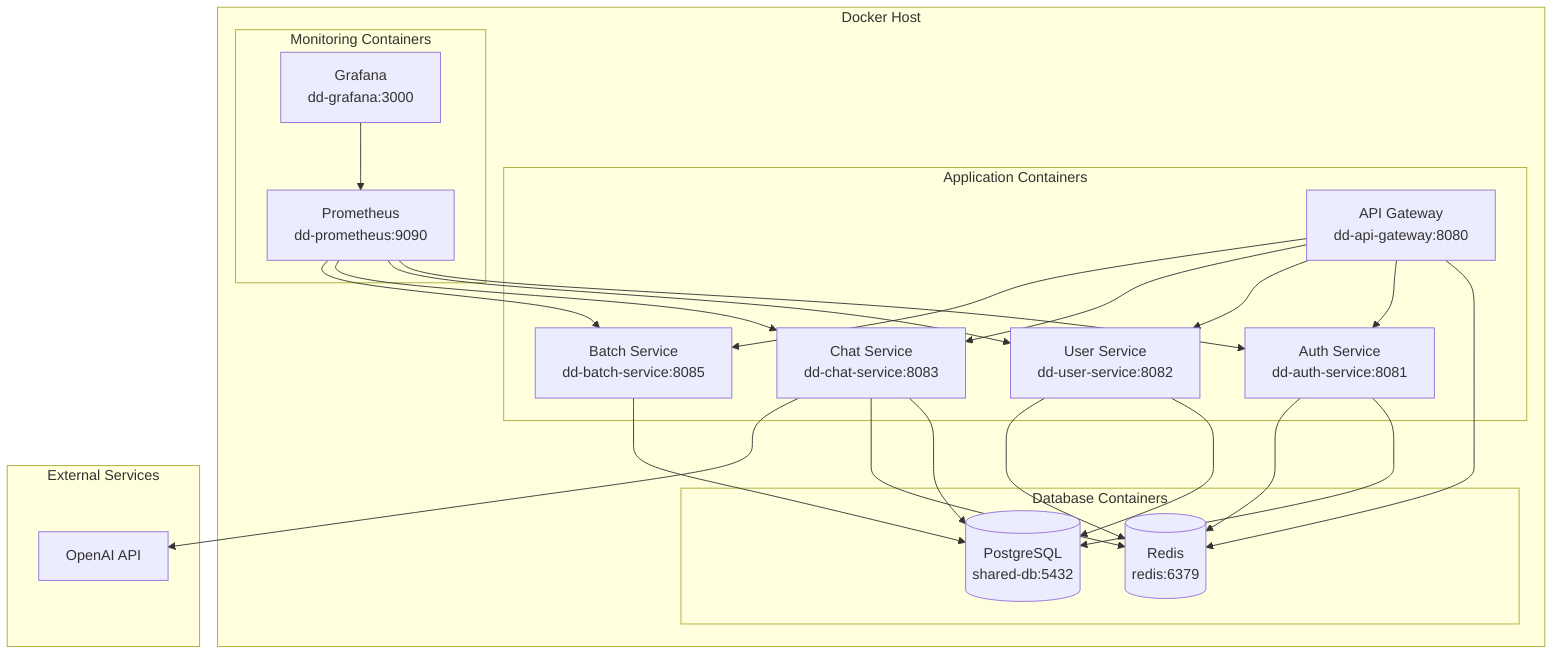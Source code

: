 graph TB
    subgraph "Docker Host"
        subgraph "Database Containers"
            PostgreSQL[(PostgreSQL<br/>shared-db:5432)]
            Redis[(Redis<br/>redis:6379)]
        end
        
        subgraph "Application Containers"
            AuthContainer[Auth Service<br/>dd-auth-service:8081]
            UserContainer[User Service<br/>dd-user-service:8082]
            ChatContainer[Chat Service<br/>dd-chat-service:8083]
            BatchContainer[Batch Service<br/>dd-batch-service:8085]
            GatewayContainer[API Gateway<br/>dd-api-gateway:8080]
        end
        
        subgraph "Monitoring Containers"
            PrometheusContainer[Prometheus<br/>dd-prometheus:9090]
            GrafanaContainer[Grafana<br/>dd-grafana:3000]
        end
    end

    subgraph "External Services"
        OpenAI[OpenAI API]
    end

    %% Container Dependencies
    AuthContainer --> PostgreSQL
    UserContainer --> PostgreSQL
    ChatContainer --> PostgreSQL
    BatchContainer --> PostgreSQL
    
    AuthContainer --> Redis
    UserContainer --> Redis
    ChatContainer --> Redis
    GatewayContainer --> Redis
    
    ChatContainer --> OpenAI
    
    GatewayContainer --> AuthContainer
    GatewayContainer --> UserContainer
    GatewayContainer --> ChatContainer
    GatewayContainer --> BatchContainer
    
    PrometheusContainer --> AuthContainer
    PrometheusContainer --> UserContainer
    PrometheusContainer --> ChatContainer
    PrometheusContainer --> BatchContainer
    
    GrafanaContainer --> PrometheusContainer